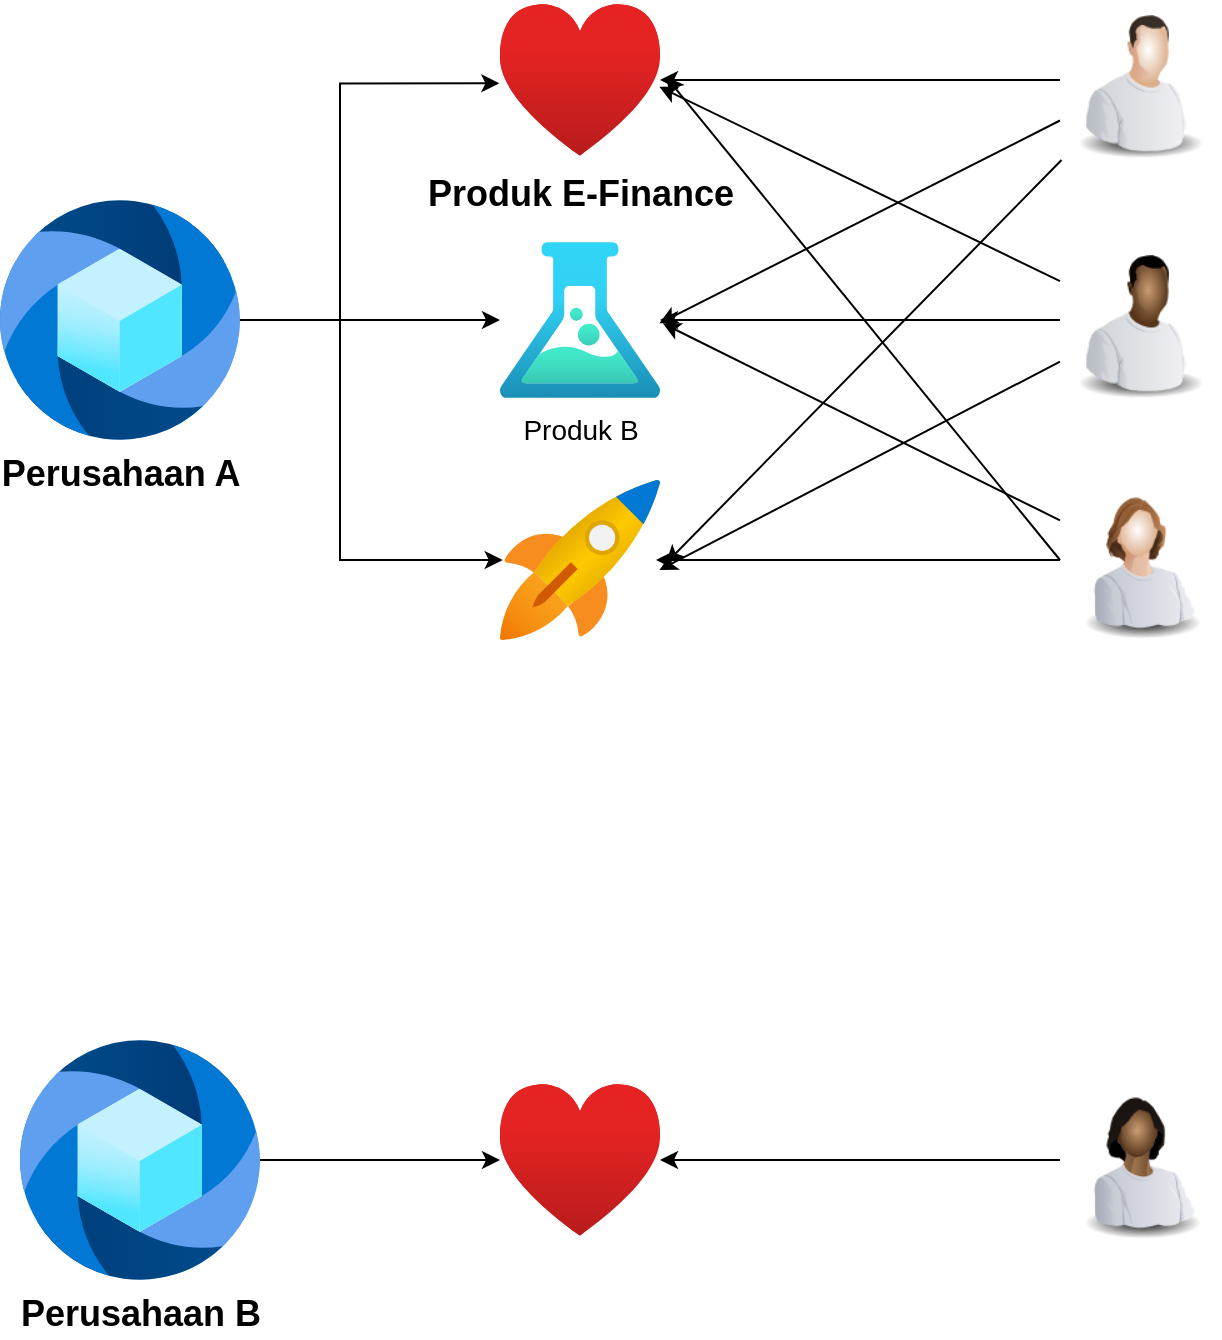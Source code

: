 <mxfile version="21.2.7" type="github">
  <diagram name="Page-1" id="U1jJ64q0Rm0-_pvLfdFq">
    <mxGraphModel dx="1467" dy="740" grid="1" gridSize="10" guides="1" tooltips="1" connect="1" arrows="1" fold="1" page="1" pageScale="1" pageWidth="1169" pageHeight="827" math="0" shadow="0">
      <root>
        <mxCell id="0" />
        <mxCell id="1" parent="0" />
        <mxCell id="49Z1_xxK6Z33B21vZrRt-28" style="edgeStyle=orthogonalEdgeStyle;rounded=0;orthogonalLoop=1;jettySize=auto;html=1;entryX=-0.004;entryY=0.521;entryDx=0;entryDy=0;entryPerimeter=0;" edge="1" parent="1" source="49Z1_xxK6Z33B21vZrRt-1" target="49Z1_xxK6Z33B21vZrRt-4">
          <mxGeometry relative="1" as="geometry">
            <Array as="points">
              <mxPoint x="200" y="240" />
              <mxPoint x="200" y="122" />
            </Array>
          </mxGeometry>
        </mxCell>
        <mxCell id="49Z1_xxK6Z33B21vZrRt-29" style="edgeStyle=orthogonalEdgeStyle;rounded=0;orthogonalLoop=1;jettySize=auto;html=1;" edge="1" parent="1" source="49Z1_xxK6Z33B21vZrRt-1" target="49Z1_xxK6Z33B21vZrRt-5">
          <mxGeometry relative="1" as="geometry" />
        </mxCell>
        <mxCell id="49Z1_xxK6Z33B21vZrRt-30" style="edgeStyle=orthogonalEdgeStyle;rounded=0;orthogonalLoop=1;jettySize=auto;html=1;entryX=0.017;entryY=0.5;entryDx=0;entryDy=0;entryPerimeter=0;" edge="1" parent="1" source="49Z1_xxK6Z33B21vZrRt-1" target="49Z1_xxK6Z33B21vZrRt-6">
          <mxGeometry relative="1" as="geometry">
            <Array as="points">
              <mxPoint x="200" y="240" />
              <mxPoint x="200" y="360" />
            </Array>
          </mxGeometry>
        </mxCell>
        <mxCell id="49Z1_xxK6Z33B21vZrRt-1" value="&lt;font style=&quot;font-size: 18px;&quot;&gt;&lt;b&gt;Perusahaan A&lt;br&gt;&lt;/b&gt;&lt;/font&gt;" style="image;aspect=fixed;html=1;points=[];align=center;fontSize=12;image=img/lib/azure2/web/Azure_Media_Service.svg;" vertex="1" parent="1">
          <mxGeometry x="30" y="180" width="120" height="120" as="geometry" />
        </mxCell>
        <mxCell id="49Z1_xxK6Z33B21vZrRt-33" style="edgeStyle=orthogonalEdgeStyle;rounded=0;orthogonalLoop=1;jettySize=auto;html=1;" edge="1" parent="1" source="49Z1_xxK6Z33B21vZrRt-2" target="49Z1_xxK6Z33B21vZrRt-7">
          <mxGeometry relative="1" as="geometry" />
        </mxCell>
        <mxCell id="49Z1_xxK6Z33B21vZrRt-2" value="&lt;font style=&quot;font-size: 18px;&quot;&gt;&lt;b&gt;Perusahaan B&lt;br&gt;&lt;/b&gt;&lt;/font&gt;" style="image;aspect=fixed;html=1;points=[];align=center;fontSize=12;image=img/lib/azure2/web/Azure_Media_Service.svg;" vertex="1" parent="1">
          <mxGeometry x="40" y="600" width="120" height="120" as="geometry" />
        </mxCell>
        <mxCell id="49Z1_xxK6Z33B21vZrRt-19" style="rounded=0;orthogonalLoop=1;jettySize=auto;html=1;strokeColor=default;" edge="1" parent="1" source="49Z1_xxK6Z33B21vZrRt-3" target="49Z1_xxK6Z33B21vZrRt-4">
          <mxGeometry relative="1" as="geometry" />
        </mxCell>
        <mxCell id="49Z1_xxK6Z33B21vZrRt-20" style="rounded=0;orthogonalLoop=1;jettySize=auto;html=1;entryX=0.996;entryY=0.521;entryDx=0;entryDy=0;entryPerimeter=0;" edge="1" parent="1" source="49Z1_xxK6Z33B21vZrRt-3" target="49Z1_xxK6Z33B21vZrRt-5">
          <mxGeometry relative="1" as="geometry" />
        </mxCell>
        <mxCell id="49Z1_xxK6Z33B21vZrRt-21" style="rounded=0;orthogonalLoop=1;jettySize=auto;html=1;entryX=1.037;entryY=0.521;entryDx=0;entryDy=0;entryPerimeter=0;" edge="1" parent="1" source="49Z1_xxK6Z33B21vZrRt-3" target="49Z1_xxK6Z33B21vZrRt-6">
          <mxGeometry relative="1" as="geometry" />
        </mxCell>
        <mxCell id="49Z1_xxK6Z33B21vZrRt-3" value="" style="image;html=1;image=img/lib/clip_art/people/Worker_Man_128x128.png" vertex="1" parent="1">
          <mxGeometry x="560" y="80" width="80" height="80" as="geometry" />
        </mxCell>
        <mxCell id="49Z1_xxK6Z33B21vZrRt-4" value="&lt;font style=&quot;font-size: 18px;&quot;&gt;Produk E-Finance&lt;/font&gt;" style="image;html=1;points=[];align=center;fontSize=18;image=img/lib/azure2/general/Heart.svg;fontStyle=1" vertex="1" parent="1">
          <mxGeometry x="280" y="80" width="80" height="80" as="geometry" />
        </mxCell>
        <mxCell id="49Z1_xxK6Z33B21vZrRt-5" value="&lt;font style=&quot;font-size: 14px;&quot;&gt;Produk B&lt;/font&gt;" style="image;html=1;points=[];align=center;fontSize=14;image=img/lib/azure2/general/Load_Test.svg;" vertex="1" parent="1">
          <mxGeometry x="280" y="200" width="80" height="80" as="geometry" />
        </mxCell>
        <mxCell id="49Z1_xxK6Z33B21vZrRt-6" value="" style="image;aspect=fixed;html=1;points=[];align=center;fontSize=12;image=img/lib/azure2/general/Quickstart_Center.svg;" vertex="1" parent="1">
          <mxGeometry x="280" y="320" width="80" height="80" as="geometry" />
        </mxCell>
        <mxCell id="49Z1_xxK6Z33B21vZrRt-7" value="" style="image;html=1;points=[];align=center;fontSize=12;image=img/lib/azure2/general/Heart.svg;" vertex="1" parent="1">
          <mxGeometry x="280" y="620" width="80" height="80" as="geometry" />
        </mxCell>
        <mxCell id="49Z1_xxK6Z33B21vZrRt-22" style="rounded=0;orthogonalLoop=1;jettySize=auto;html=1;entryX=0.996;entryY=0.542;entryDx=0;entryDy=0;entryPerimeter=0;" edge="1" parent="1" source="49Z1_xxK6Z33B21vZrRt-8" target="49Z1_xxK6Z33B21vZrRt-4">
          <mxGeometry relative="1" as="geometry" />
        </mxCell>
        <mxCell id="49Z1_xxK6Z33B21vZrRt-23" style="edgeStyle=orthogonalEdgeStyle;rounded=0;orthogonalLoop=1;jettySize=auto;html=1;" edge="1" parent="1" source="49Z1_xxK6Z33B21vZrRt-8" target="49Z1_xxK6Z33B21vZrRt-5">
          <mxGeometry relative="1" as="geometry" />
        </mxCell>
        <mxCell id="49Z1_xxK6Z33B21vZrRt-24" style="rounded=0;orthogonalLoop=1;jettySize=auto;html=1;entryX=0.996;entryY=0.563;entryDx=0;entryDy=0;entryPerimeter=0;" edge="1" parent="1" source="49Z1_xxK6Z33B21vZrRt-8" target="49Z1_xxK6Z33B21vZrRt-6">
          <mxGeometry relative="1" as="geometry" />
        </mxCell>
        <mxCell id="49Z1_xxK6Z33B21vZrRt-8" value="" style="image;html=1;image=img/lib/clip_art/people/Worker_Black_128x128.png" vertex="1" parent="1">
          <mxGeometry x="560" y="200" width="80" height="80" as="geometry" />
        </mxCell>
        <mxCell id="49Z1_xxK6Z33B21vZrRt-25" style="rounded=0;orthogonalLoop=1;jettySize=auto;html=1;entryX=0.975;entryY=0.5;entryDx=0;entryDy=0;entryPerimeter=0;" edge="1" parent="1" source="49Z1_xxK6Z33B21vZrRt-9" target="49Z1_xxK6Z33B21vZrRt-6">
          <mxGeometry relative="1" as="geometry" />
        </mxCell>
        <mxCell id="49Z1_xxK6Z33B21vZrRt-26" style="rounded=0;orthogonalLoop=1;jettySize=auto;html=1;entryX=1.017;entryY=0.521;entryDx=0;entryDy=0;entryPerimeter=0;" edge="1" parent="1" source="49Z1_xxK6Z33B21vZrRt-9" target="49Z1_xxK6Z33B21vZrRt-5">
          <mxGeometry relative="1" as="geometry" />
        </mxCell>
        <mxCell id="49Z1_xxK6Z33B21vZrRt-27" style="rounded=0;orthogonalLoop=1;jettySize=auto;html=1;entryX=1.037;entryY=0.479;entryDx=0;entryDy=0;entryPerimeter=0;exitX=0;exitY=0.5;exitDx=0;exitDy=0;" edge="1" parent="1" source="49Z1_xxK6Z33B21vZrRt-9" target="49Z1_xxK6Z33B21vZrRt-4">
          <mxGeometry relative="1" as="geometry" />
        </mxCell>
        <mxCell id="49Z1_xxK6Z33B21vZrRt-9" value="" style="image;html=1;image=img/lib/clip_art/people/Worker_Woman_128x128.png" vertex="1" parent="1">
          <mxGeometry x="560" y="320" width="80" height="80" as="geometry" />
        </mxCell>
        <mxCell id="49Z1_xxK6Z33B21vZrRt-31" style="edgeStyle=orthogonalEdgeStyle;rounded=0;orthogonalLoop=1;jettySize=auto;html=1;" edge="1" parent="1" source="49Z1_xxK6Z33B21vZrRt-10" target="49Z1_xxK6Z33B21vZrRt-7">
          <mxGeometry relative="1" as="geometry" />
        </mxCell>
        <mxCell id="49Z1_xxK6Z33B21vZrRt-10" value="" style="image;html=1;image=img/lib/clip_art/people/Worker_Woman_Black_128x128.png" vertex="1" parent="1">
          <mxGeometry x="560" y="620" width="80" height="80" as="geometry" />
        </mxCell>
      </root>
    </mxGraphModel>
  </diagram>
</mxfile>
